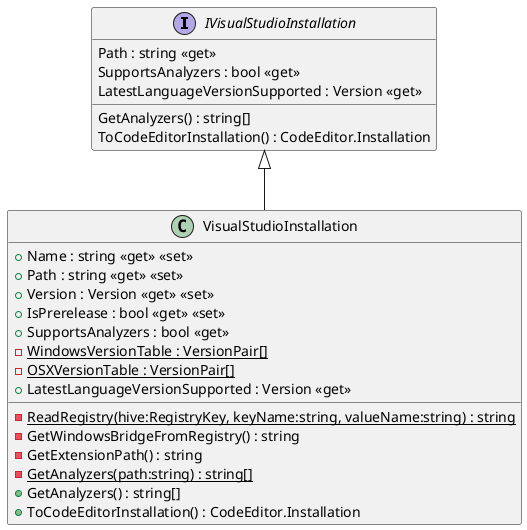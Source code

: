 @startuml
interface IVisualStudioInstallation {
    Path : string <<get>>
    SupportsAnalyzers : bool <<get>>
    LatestLanguageVersionSupported : Version <<get>>
    GetAnalyzers() : string[]
    ToCodeEditorInstallation() : CodeEditor.Installation
}
class VisualStudioInstallation {
    + Name : string <<get>> <<set>>
    + Path : string <<get>> <<set>>
    + Version : Version <<get>> <<set>>
    + IsPrerelease : bool <<get>> <<set>>
    + SupportsAnalyzers : bool <<get>>
    - {static} WindowsVersionTable : VersionPair[]
    - {static} OSXVersionTable : VersionPair[]
    + LatestLanguageVersionSupported : Version <<get>>
    - {static} ReadRegistry(hive:RegistryKey, keyName:string, valueName:string) : string
    - GetWindowsBridgeFromRegistry() : string
    - GetExtensionPath() : string
    - {static} GetAnalyzers(path:string) : string[]
    + GetAnalyzers() : string[]
    + ToCodeEditorInstallation() : CodeEditor.Installation
}
IVisualStudioInstallation <|-- VisualStudioInstallation
@enduml

